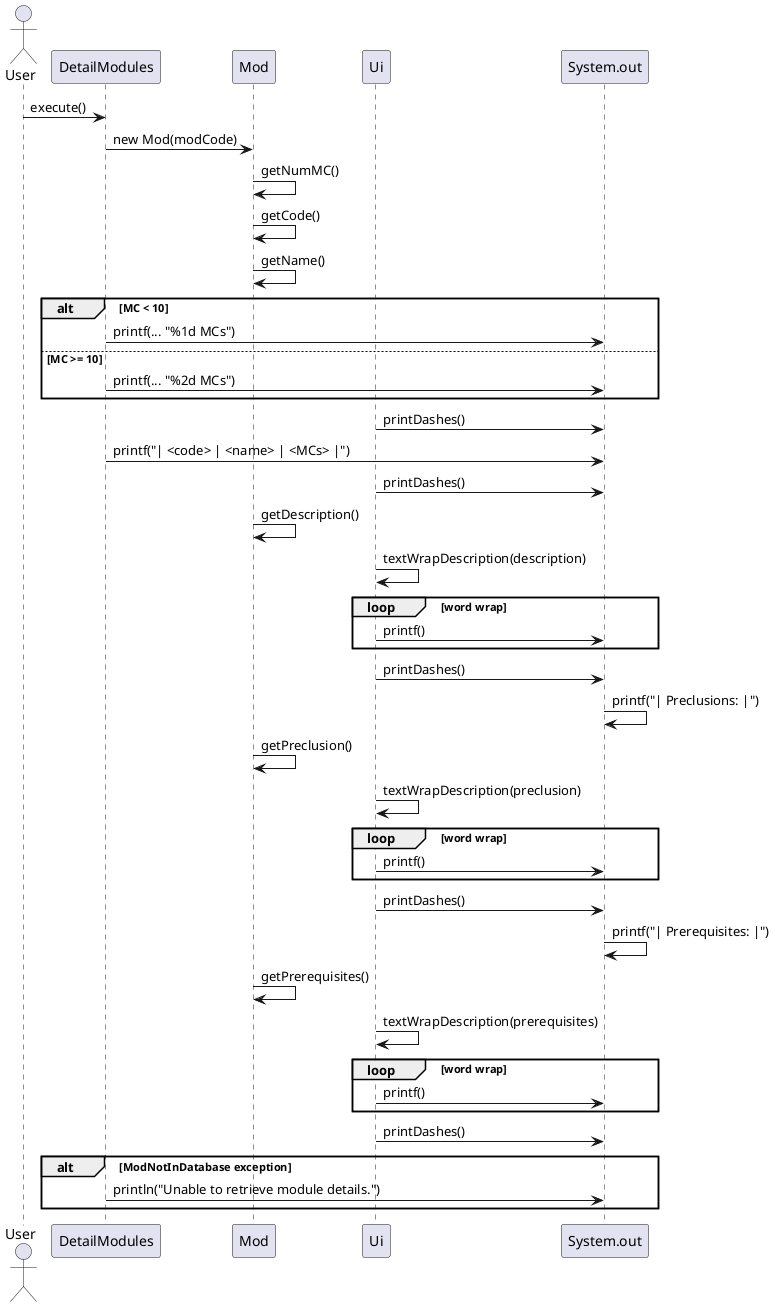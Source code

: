 @startuml
actor User
participant "DetailModules" as Detail
participant "Mod" as Mod
participant "Ui"
participant "System.out" as Console

User -> Detail : execute()

' -- Try to construct Mod object --
Detail -> Mod : new Mod(modCode)
Mod -> Mod : getNumMC()
Mod -> Mod : getCode()
Mod -> Mod : getName()

alt MC < 10
    Detail -> Console : printf(... "%1d MCs")
else MC >= 10
    Detail -> Console : printf(... "%2d MCs")
end

Ui -> Console : printDashes()

' -- Print formatted module header --
Detail -> Console : printf("| <code> | <name> | <MCs> |")
Ui -> Console : printDashes()

' -- Description Section --
Mod -> Mod : getDescription()
Ui -> Ui : textWrapDescription(description)
loop word wrap
    Ui -> Console : printf()
end
Ui -> Console : printDashes()

' -- Preclusions Section --
Console -> Console : printf("| Preclusions: |")
Mod -> Mod : getPreclusion()
Ui -> Ui : textWrapDescription(preclusion)
loop word wrap
    Ui -> Console : printf()
end
Ui -> Console : printDashes()

' -- Prerequisites Section --
Console -> Console : printf("| Prerequisites: |")
Mod -> Mod : getPrerequisites()
Ui -> Ui : textWrapDescription(prerequisites)
loop word wrap
    Ui -> Console : printf()
end
Ui -> Console : printDashes()

alt ModNotInDatabase exception
    Detail -> Console : println("Unable to retrieve module details.")
end

@enduml
